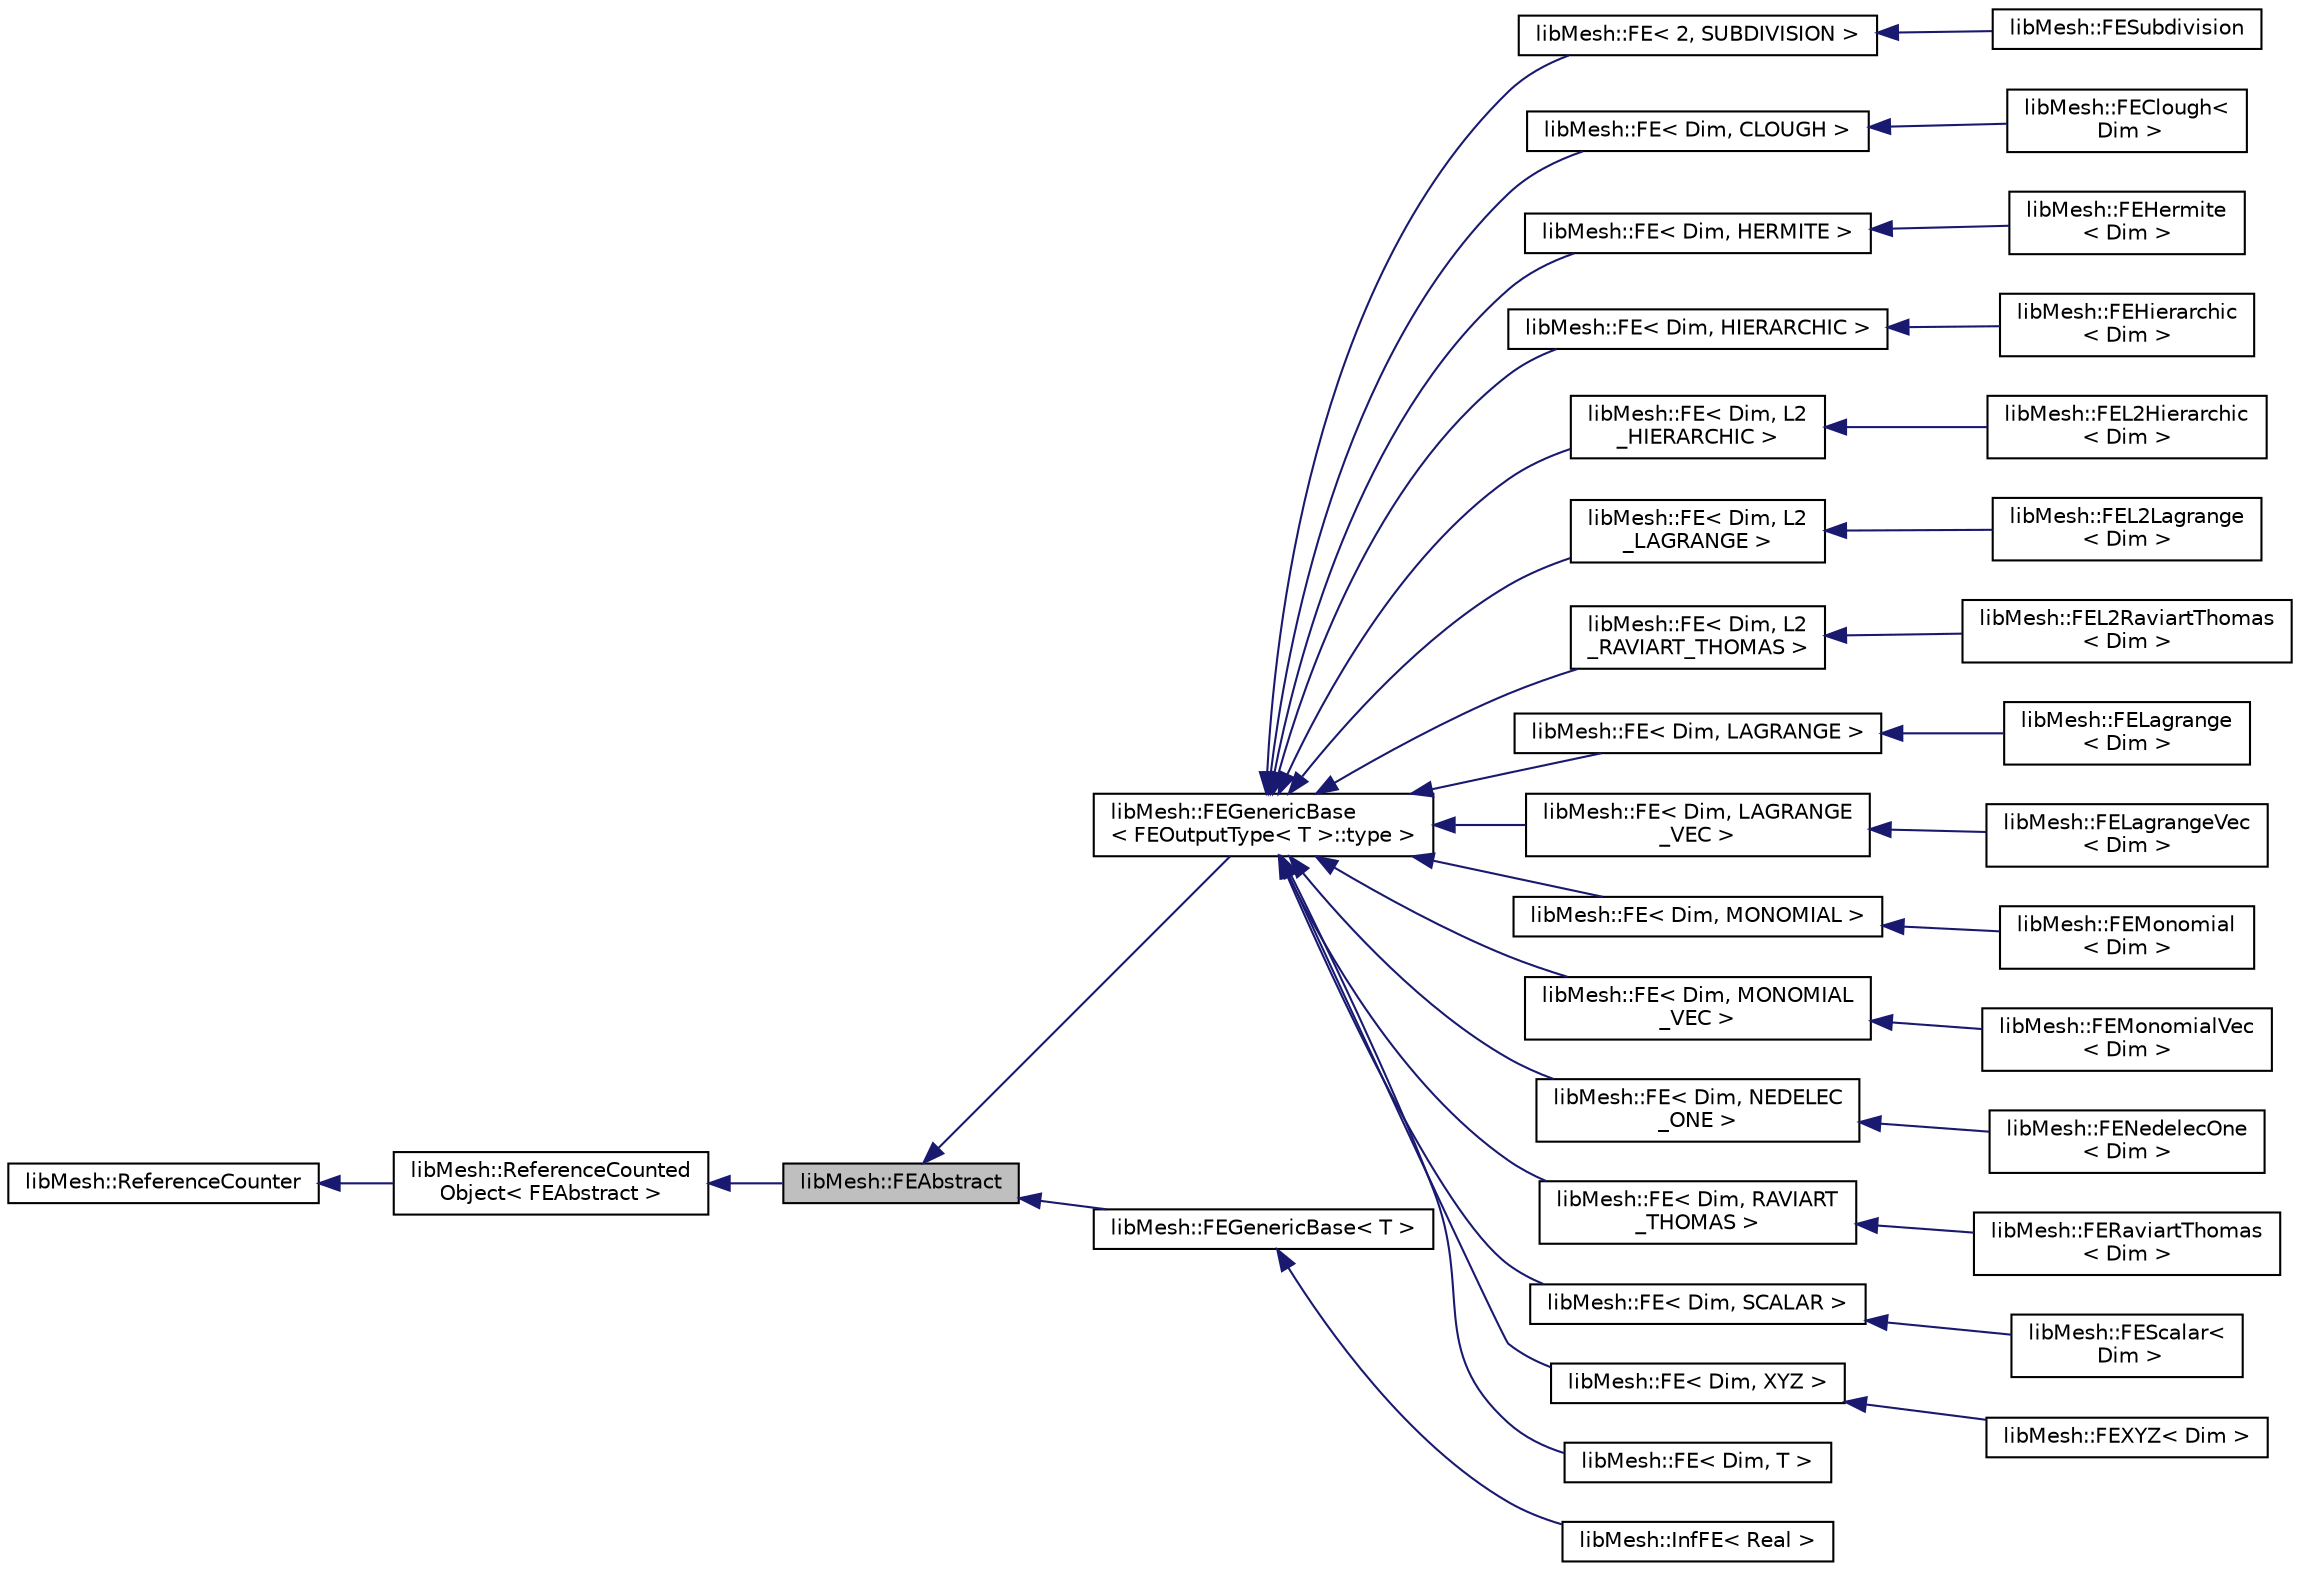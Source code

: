 digraph "libMesh::FEAbstract"
{
 // INTERACTIVE_SVG=YES
  edge [fontname="Helvetica",fontsize="10",labelfontname="Helvetica",labelfontsize="10"];
  node [fontname="Helvetica",fontsize="10",shape=record];
  rankdir="LR";
  Node1 [label="libMesh::FEAbstract",height=0.2,width=0.4,color="black", fillcolor="grey75", style="filled" fontcolor="black"];
  Node2 -> Node1 [dir="back",color="midnightblue",fontsize="10",style="solid",fontname="Helvetica"];
  Node2 [label="libMesh::ReferenceCounted\lObject\< FEAbstract \>",height=0.2,width=0.4,color="black", fillcolor="white", style="filled",URL="$classlibMesh_1_1ReferenceCountedObject.html"];
  Node3 -> Node2 [dir="back",color="midnightblue",fontsize="10",style="solid",fontname="Helvetica"];
  Node3 [label="libMesh::ReferenceCounter",height=0.2,width=0.4,color="black", fillcolor="white", style="filled",URL="$classlibMesh_1_1ReferenceCounter.html",tooltip="This is the base class for enabling reference counting. "];
  Node1 -> Node4 [dir="back",color="midnightblue",fontsize="10",style="solid",fontname="Helvetica"];
  Node4 [label="libMesh::FEGenericBase\l\< FEOutputType\< T \>::type \>",height=0.2,width=0.4,color="black", fillcolor="white", style="filled",URL="$classlibMesh_1_1FEGenericBase.html"];
  Node4 -> Node5 [dir="back",color="midnightblue",fontsize="10",style="solid",fontname="Helvetica"];
  Node5 [label="libMesh::FE\< 2, SUBDIVISION \>",height=0.2,width=0.4,color="black", fillcolor="white", style="filled",URL="$classlibMesh_1_1FE.html"];
  Node5 -> Node6 [dir="back",color="midnightblue",fontsize="10",style="solid",fontname="Helvetica"];
  Node6 [label="libMesh::FESubdivision",height=0.2,width=0.4,color="black", fillcolor="white", style="filled",URL="$classlibMesh_1_1FESubdivision.html"];
  Node4 -> Node7 [dir="back",color="midnightblue",fontsize="10",style="solid",fontname="Helvetica"];
  Node7 [label="libMesh::FE\< Dim, CLOUGH \>",height=0.2,width=0.4,color="black", fillcolor="white", style="filled",URL="$classlibMesh_1_1FE.html"];
  Node7 -> Node8 [dir="back",color="midnightblue",fontsize="10",style="solid",fontname="Helvetica"];
  Node8 [label="libMesh::FEClough\<\l Dim \>",height=0.2,width=0.4,color="black", fillcolor="white", style="filled",URL="$classlibMesh_1_1FEClough.html",tooltip="Clough-Tocher finite elements. "];
  Node4 -> Node9 [dir="back",color="midnightblue",fontsize="10",style="solid",fontname="Helvetica"];
  Node9 [label="libMesh::FE\< Dim, HERMITE \>",height=0.2,width=0.4,color="black", fillcolor="white", style="filled",URL="$classlibMesh_1_1FE.html"];
  Node9 -> Node10 [dir="back",color="midnightblue",fontsize="10",style="solid",fontname="Helvetica"];
  Node10 [label="libMesh::FEHermite\l\< Dim \>",height=0.2,width=0.4,color="black", fillcolor="white", style="filled",URL="$classlibMesh_1_1FEHermite.html",tooltip="Hermite finite elements. "];
  Node4 -> Node11 [dir="back",color="midnightblue",fontsize="10",style="solid",fontname="Helvetica"];
  Node11 [label="libMesh::FE\< Dim, HIERARCHIC \>",height=0.2,width=0.4,color="black", fillcolor="white", style="filled",URL="$classlibMesh_1_1FE.html"];
  Node11 -> Node12 [dir="back",color="midnightblue",fontsize="10",style="solid",fontname="Helvetica"];
  Node12 [label="libMesh::FEHierarchic\l\< Dim \>",height=0.2,width=0.4,color="black", fillcolor="white", style="filled",URL="$classlibMesh_1_1FEHierarchic.html",tooltip="Hierarchic finite elements. "];
  Node4 -> Node13 [dir="back",color="midnightblue",fontsize="10",style="solid",fontname="Helvetica"];
  Node13 [label="libMesh::FE\< Dim, L2\l_HIERARCHIC \>",height=0.2,width=0.4,color="black", fillcolor="white", style="filled",URL="$classlibMesh_1_1FE.html"];
  Node13 -> Node14 [dir="back",color="midnightblue",fontsize="10",style="solid",fontname="Helvetica"];
  Node14 [label="libMesh::FEL2Hierarchic\l\< Dim \>",height=0.2,width=0.4,color="black", fillcolor="white", style="filled",URL="$classlibMesh_1_1FEL2Hierarchic.html",tooltip="Discontinuous Hierarchic finite elements. "];
  Node4 -> Node15 [dir="back",color="midnightblue",fontsize="10",style="solid",fontname="Helvetica"];
  Node15 [label="libMesh::FE\< Dim, L2\l_LAGRANGE \>",height=0.2,width=0.4,color="black", fillcolor="white", style="filled",URL="$classlibMesh_1_1FE.html"];
  Node15 -> Node16 [dir="back",color="midnightblue",fontsize="10",style="solid",fontname="Helvetica"];
  Node16 [label="libMesh::FEL2Lagrange\l\< Dim \>",height=0.2,width=0.4,color="black", fillcolor="white", style="filled",URL="$classlibMesh_1_1FEL2Lagrange.html",tooltip="Discontinuous Lagrange finite elements. "];
  Node4 -> Node17 [dir="back",color="midnightblue",fontsize="10",style="solid",fontname="Helvetica"];
  Node17 [label="libMesh::FE\< Dim, L2\l_RAVIART_THOMAS \>",height=0.2,width=0.4,color="black", fillcolor="white", style="filled",URL="$classlibMesh_1_1FE.html"];
  Node17 -> Node18 [dir="back",color="midnightblue",fontsize="10",style="solid",fontname="Helvetica"];
  Node18 [label="libMesh::FEL2RaviartThomas\l\< Dim \>",height=0.2,width=0.4,color="black", fillcolor="white", style="filled",URL="$classlibMesh_1_1FEL2RaviartThomas.html",tooltip="FEL2RaviartThomas objects are used for working with vector-valued discontinuous Raviart-Thomas finite..."];
  Node4 -> Node19 [dir="back",color="midnightblue",fontsize="10",style="solid",fontname="Helvetica"];
  Node19 [label="libMesh::FE\< Dim, LAGRANGE \>",height=0.2,width=0.4,color="black", fillcolor="white", style="filled",URL="$classlibMesh_1_1FE.html"];
  Node19 -> Node20 [dir="back",color="midnightblue",fontsize="10",style="solid",fontname="Helvetica"];
  Node20 [label="libMesh::FELagrange\l\< Dim \>",height=0.2,width=0.4,color="black", fillcolor="white", style="filled",URL="$classlibMesh_1_1FELagrange.html",tooltip="Lagrange finite elements. "];
  Node4 -> Node21 [dir="back",color="midnightblue",fontsize="10",style="solid",fontname="Helvetica"];
  Node21 [label="libMesh::FE\< Dim, LAGRANGE\l_VEC \>",height=0.2,width=0.4,color="black", fillcolor="white", style="filled",URL="$classlibMesh_1_1FE.html"];
  Node21 -> Node22 [dir="back",color="midnightblue",fontsize="10",style="solid",fontname="Helvetica"];
  Node22 [label="libMesh::FELagrangeVec\l\< Dim \>",height=0.2,width=0.4,color="black", fillcolor="white", style="filled",URL="$classlibMesh_1_1FELagrangeVec.html",tooltip="FELagrangeVec objects are used for working with vector-valued finite elements. "];
  Node4 -> Node23 [dir="back",color="midnightblue",fontsize="10",style="solid",fontname="Helvetica"];
  Node23 [label="libMesh::FE\< Dim, MONOMIAL \>",height=0.2,width=0.4,color="black", fillcolor="white", style="filled",URL="$classlibMesh_1_1FE.html"];
  Node23 -> Node24 [dir="back",color="midnightblue",fontsize="10",style="solid",fontname="Helvetica"];
  Node24 [label="libMesh::FEMonomial\l\< Dim \>",height=0.2,width=0.4,color="black", fillcolor="white", style="filled",URL="$classlibMesh_1_1FEMonomial.html",tooltip="Monomial finite elements. "];
  Node4 -> Node25 [dir="back",color="midnightblue",fontsize="10",style="solid",fontname="Helvetica"];
  Node25 [label="libMesh::FE\< Dim, MONOMIAL\l_VEC \>",height=0.2,width=0.4,color="black", fillcolor="white", style="filled",URL="$classlibMesh_1_1FE.html"];
  Node25 -> Node26 [dir="back",color="midnightblue",fontsize="10",style="solid",fontname="Helvetica"];
  Node26 [label="libMesh::FEMonomialVec\l\< Dim \>",height=0.2,width=0.4,color="black", fillcolor="white", style="filled",URL="$classlibMesh_1_1FEMonomialVec.html",tooltip="FEMonomialVec objects are used for working with vector-valued discontinuous finite elements..."];
  Node4 -> Node27 [dir="back",color="midnightblue",fontsize="10",style="solid",fontname="Helvetica"];
  Node27 [label="libMesh::FE\< Dim, NEDELEC\l_ONE \>",height=0.2,width=0.4,color="black", fillcolor="white", style="filled",URL="$classlibMesh_1_1FE.html"];
  Node27 -> Node28 [dir="back",color="midnightblue",fontsize="10",style="solid",fontname="Helvetica"];
  Node28 [label="libMesh::FENedelecOne\l\< Dim \>",height=0.2,width=0.4,color="black", fillcolor="white", style="filled",URL="$classlibMesh_1_1FENedelecOne.html",tooltip="FENedelecOne objects are used for working with vector-valued Nedelec finite elements of the first kin..."];
  Node4 -> Node29 [dir="back",color="midnightblue",fontsize="10",style="solid",fontname="Helvetica"];
  Node29 [label="libMesh::FE\< Dim, RAVIART\l_THOMAS \>",height=0.2,width=0.4,color="black", fillcolor="white", style="filled",URL="$classlibMesh_1_1FE.html"];
  Node29 -> Node30 [dir="back",color="midnightblue",fontsize="10",style="solid",fontname="Helvetica"];
  Node30 [label="libMesh::FERaviartThomas\l\< Dim \>",height=0.2,width=0.4,color="black", fillcolor="white", style="filled",URL="$classlibMesh_1_1FERaviartThomas.html",tooltip="FERaviartThomas objects are used for working with vector-valued Raviart-Thomas finite elements..."];
  Node4 -> Node31 [dir="back",color="midnightblue",fontsize="10",style="solid",fontname="Helvetica"];
  Node31 [label="libMesh::FE\< Dim, SCALAR \>",height=0.2,width=0.4,color="black", fillcolor="white", style="filled",URL="$classlibMesh_1_1FE.html"];
  Node31 -> Node32 [dir="back",color="midnightblue",fontsize="10",style="solid",fontname="Helvetica"];
  Node32 [label="libMesh::FEScalar\<\l Dim \>",height=0.2,width=0.4,color="black", fillcolor="white", style="filled",URL="$classlibMesh_1_1FEScalar.html",tooltip="The FEScalar class is used for working with SCALAR variables. "];
  Node4 -> Node33 [dir="back",color="midnightblue",fontsize="10",style="solid",fontname="Helvetica"];
  Node33 [label="libMesh::FE\< Dim, XYZ \>",height=0.2,width=0.4,color="black", fillcolor="white", style="filled",URL="$classlibMesh_1_1FE.html"];
  Node33 -> Node34 [dir="back",color="midnightblue",fontsize="10",style="solid",fontname="Helvetica"];
  Node34 [label="libMesh::FEXYZ\< Dim \>",height=0.2,width=0.4,color="black", fillcolor="white", style="filled",URL="$classlibMesh_1_1FEXYZ.html",tooltip="XYZ finite elements. "];
  Node4 -> Node35 [dir="back",color="midnightblue",fontsize="10",style="solid",fontname="Helvetica"];
  Node35 [label="libMesh::FE\< Dim, T \>",height=0.2,width=0.4,color="black", fillcolor="white", style="filled",URL="$classlibMesh_1_1FE.html",tooltip="A specific instantiation of the FEBase class. "];
  Node1 -> Node36 [dir="back",color="midnightblue",fontsize="10",style="solid",fontname="Helvetica"];
  Node36 [label="libMesh::FEGenericBase\< T \>",height=0.2,width=0.4,color="black", fillcolor="white", style="filled",URL="$classlibMesh_1_1FEGenericBase.html",tooltip="This class forms the foundation from which generic finite elements may be derived. "];
  Node36 -> Node37 [dir="back",color="midnightblue",fontsize="10",style="solid",fontname="Helvetica"];
  Node37 [label="libMesh::InfFE\< Real \>",height=0.2,width=0.4,color="black", fillcolor="white", style="filled",URL="$classlibMesh_1_1InfFE.html",tooltip="A specific instantiation of the FEBase class. "];
}
